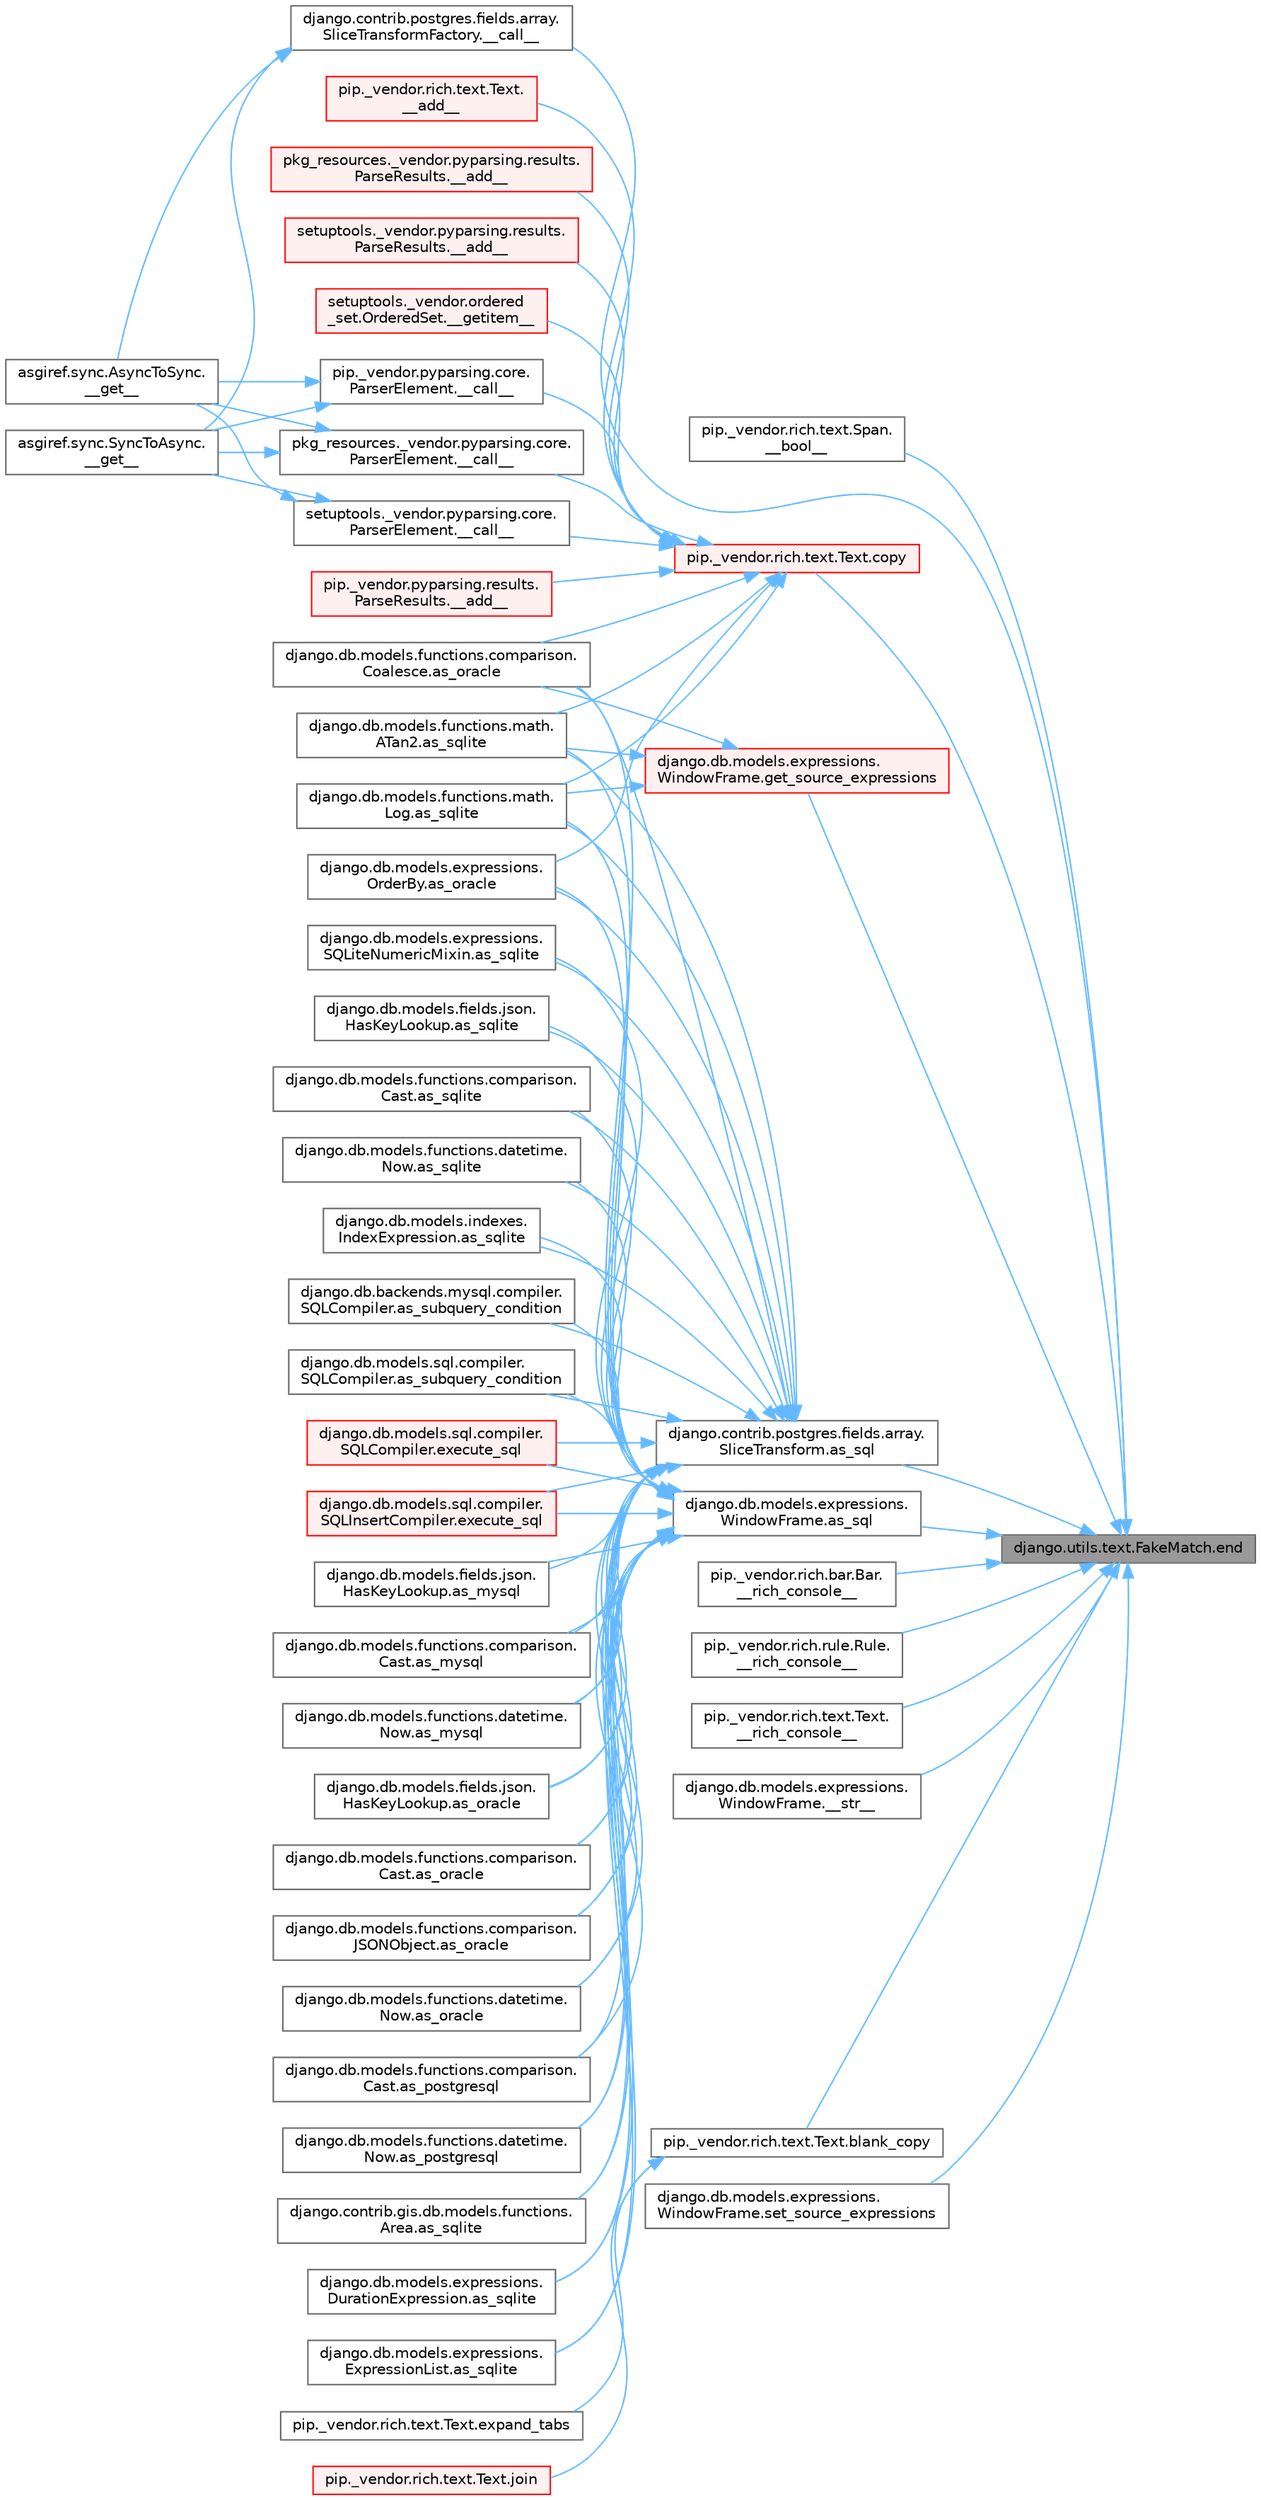 digraph "django.utils.text.FakeMatch.end"
{
 // LATEX_PDF_SIZE
  bgcolor="transparent";
  edge [fontname=Helvetica,fontsize=10,labelfontname=Helvetica,labelfontsize=10];
  node [fontname=Helvetica,fontsize=10,shape=box,height=0.2,width=0.4];
  rankdir="RL";
  Node1 [id="Node000001",label="django.utils.text.FakeMatch.end",height=0.2,width=0.4,color="gray40", fillcolor="grey60", style="filled", fontcolor="black",tooltip=" "];
  Node1 -> Node2 [id="edge1_Node000001_Node000002",dir="back",color="steelblue1",style="solid",tooltip=" "];
  Node2 [id="Node000002",label="pip._vendor.rich.text.Span.\l__bool__",height=0.2,width=0.4,color="grey40", fillcolor="white", style="filled",URL="$classpip_1_1__vendor_1_1rich_1_1text_1_1_span.html#a46697beb32db6e5087af9c77058189fa",tooltip=" "];
  Node1 -> Node3 [id="edge2_Node000001_Node000003",dir="back",color="steelblue1",style="solid",tooltip=" "];
  Node3 [id="Node000003",label="django.contrib.postgres.fields.array.\lSliceTransformFactory.__call__",height=0.2,width=0.4,color="grey40", fillcolor="white", style="filled",URL="$classdjango_1_1contrib_1_1postgres_1_1fields_1_1array_1_1_slice_transform_factory.html#a60af1a96b18ed40dfdbacea43f36a5ab",tooltip=" "];
  Node3 -> Node4 [id="edge3_Node000003_Node000004",dir="back",color="steelblue1",style="solid",tooltip=" "];
  Node4 [id="Node000004",label="asgiref.sync.AsyncToSync.\l__get__",height=0.2,width=0.4,color="grey40", fillcolor="white", style="filled",URL="$classasgiref_1_1sync_1_1_async_to_sync.html#a23e9ef7a73da98dad9e3f4e65846969b",tooltip=" "];
  Node3 -> Node5 [id="edge4_Node000003_Node000005",dir="back",color="steelblue1",style="solid",tooltip=" "];
  Node5 [id="Node000005",label="asgiref.sync.SyncToAsync.\l__get__",height=0.2,width=0.4,color="grey40", fillcolor="white", style="filled",URL="$classasgiref_1_1sync_1_1_sync_to_async.html#aebdfbe3f01079a529fd2f39810597381",tooltip=" "];
  Node1 -> Node6 [id="edge5_Node000001_Node000006",dir="back",color="steelblue1",style="solid",tooltip=" "];
  Node6 [id="Node000006",label="pip._vendor.rich.bar.Bar.\l__rich_console__",height=0.2,width=0.4,color="grey40", fillcolor="white", style="filled",URL="$classpip_1_1__vendor_1_1rich_1_1bar_1_1_bar.html#a359eaef2ee887a91db40d010b8524723",tooltip=" "];
  Node1 -> Node7 [id="edge6_Node000001_Node000007",dir="back",color="steelblue1",style="solid",tooltip=" "];
  Node7 [id="Node000007",label="pip._vendor.rich.rule.Rule.\l__rich_console__",height=0.2,width=0.4,color="grey40", fillcolor="white", style="filled",URL="$classpip_1_1__vendor_1_1rich_1_1rule_1_1_rule.html#a6d54c948a430012a37c8fb11f277e500",tooltip=" "];
  Node1 -> Node8 [id="edge7_Node000001_Node000008",dir="back",color="steelblue1",style="solid",tooltip=" "];
  Node8 [id="Node000008",label="pip._vendor.rich.text.Text.\l__rich_console__",height=0.2,width=0.4,color="grey40", fillcolor="white", style="filled",URL="$classpip_1_1__vendor_1_1rich_1_1text_1_1_text.html#abf1ba85df0af2025a4778a2915a09b37",tooltip=" "];
  Node1 -> Node9 [id="edge8_Node000001_Node000009",dir="back",color="steelblue1",style="solid",tooltip=" "];
  Node9 [id="Node000009",label="django.db.models.expressions.\lWindowFrame.__str__",height=0.2,width=0.4,color="grey40", fillcolor="white", style="filled",URL="$classdjango_1_1db_1_1models_1_1expressions_1_1_window_frame.html#a3e16a0d1fe7c8c0f0079d7ba8aefae7e",tooltip=" "];
  Node1 -> Node10 [id="edge9_Node000001_Node000010",dir="back",color="steelblue1",style="solid",tooltip=" "];
  Node10 [id="Node000010",label="django.contrib.postgres.fields.array.\lSliceTransform.as_sql",height=0.2,width=0.4,color="grey40", fillcolor="white", style="filled",URL="$classdjango_1_1contrib_1_1postgres_1_1fields_1_1array_1_1_slice_transform.html#adc5e91e1d2ce6e9bbee3be2837596d21",tooltip=" "];
  Node10 -> Node11 [id="edge10_Node000010_Node000011",dir="back",color="steelblue1",style="solid",tooltip=" "];
  Node11 [id="Node000011",label="django.db.models.fields.json.\lHasKeyLookup.as_mysql",height=0.2,width=0.4,color="grey40", fillcolor="white", style="filled",URL="$classdjango_1_1db_1_1models_1_1fields_1_1json_1_1_has_key_lookup.html#a10f67427287f2c0ea32513ca6f481e96",tooltip=" "];
  Node10 -> Node12 [id="edge11_Node000010_Node000012",dir="back",color="steelblue1",style="solid",tooltip=" "];
  Node12 [id="Node000012",label="django.db.models.functions.comparison.\lCast.as_mysql",height=0.2,width=0.4,color="grey40", fillcolor="white", style="filled",URL="$classdjango_1_1db_1_1models_1_1functions_1_1comparison_1_1_cast.html#a447737891e955909c6a381529a67a84e",tooltip=" "];
  Node10 -> Node13 [id="edge12_Node000010_Node000013",dir="back",color="steelblue1",style="solid",tooltip=" "];
  Node13 [id="Node000013",label="django.db.models.functions.datetime.\lNow.as_mysql",height=0.2,width=0.4,color="grey40", fillcolor="white", style="filled",URL="$classdjango_1_1db_1_1models_1_1functions_1_1datetime_1_1_now.html#a070a9334fb198086c0c4e96e9725d92b",tooltip=" "];
  Node10 -> Node14 [id="edge13_Node000010_Node000014",dir="back",color="steelblue1",style="solid",tooltip=" "];
  Node14 [id="Node000014",label="django.db.models.expressions.\lOrderBy.as_oracle",height=0.2,width=0.4,color="grey40", fillcolor="white", style="filled",URL="$classdjango_1_1db_1_1models_1_1expressions_1_1_order_by.html#af9b6ede9b0df85d6bcf54f983b3a8f6a",tooltip=" "];
  Node10 -> Node15 [id="edge14_Node000010_Node000015",dir="back",color="steelblue1",style="solid",tooltip=" "];
  Node15 [id="Node000015",label="django.db.models.fields.json.\lHasKeyLookup.as_oracle",height=0.2,width=0.4,color="grey40", fillcolor="white", style="filled",URL="$classdjango_1_1db_1_1models_1_1fields_1_1json_1_1_has_key_lookup.html#afbb88aa4fb23b3ec3acdc695c2f52398",tooltip=" "];
  Node10 -> Node16 [id="edge15_Node000010_Node000016",dir="back",color="steelblue1",style="solid",tooltip=" "];
  Node16 [id="Node000016",label="django.db.models.functions.comparison.\lCast.as_oracle",height=0.2,width=0.4,color="grey40", fillcolor="white", style="filled",URL="$classdjango_1_1db_1_1models_1_1functions_1_1comparison_1_1_cast.html#ad466cd7ca85dc257d9e2718f41a263ec",tooltip=" "];
  Node10 -> Node17 [id="edge16_Node000010_Node000017",dir="back",color="steelblue1",style="solid",tooltip=" "];
  Node17 [id="Node000017",label="django.db.models.functions.comparison.\lCoalesce.as_oracle",height=0.2,width=0.4,color="grey40", fillcolor="white", style="filled",URL="$classdjango_1_1db_1_1models_1_1functions_1_1comparison_1_1_coalesce.html#a1bbeea180ef3ef4d8ba5d51d33d6ef85",tooltip=" "];
  Node10 -> Node18 [id="edge17_Node000010_Node000018",dir="back",color="steelblue1",style="solid",tooltip=" "];
  Node18 [id="Node000018",label="django.db.models.functions.comparison.\lJSONObject.as_oracle",height=0.2,width=0.4,color="grey40", fillcolor="white", style="filled",URL="$classdjango_1_1db_1_1models_1_1functions_1_1comparison_1_1_j_s_o_n_object.html#a4b4fa1161d27b0a9bbbdd0370e9af364",tooltip=" "];
  Node10 -> Node19 [id="edge18_Node000010_Node000019",dir="back",color="steelblue1",style="solid",tooltip=" "];
  Node19 [id="Node000019",label="django.db.models.functions.datetime.\lNow.as_oracle",height=0.2,width=0.4,color="grey40", fillcolor="white", style="filled",URL="$classdjango_1_1db_1_1models_1_1functions_1_1datetime_1_1_now.html#ad5e1ae918a5c4d39f675f98280440538",tooltip=" "];
  Node10 -> Node20 [id="edge19_Node000010_Node000020",dir="back",color="steelblue1",style="solid",tooltip=" "];
  Node20 [id="Node000020",label="django.db.models.functions.comparison.\lCast.as_postgresql",height=0.2,width=0.4,color="grey40", fillcolor="white", style="filled",URL="$classdjango_1_1db_1_1models_1_1functions_1_1comparison_1_1_cast.html#ae51aa6aa6fe8ca7064d8bca2f8e05188",tooltip=" "];
  Node10 -> Node21 [id="edge20_Node000010_Node000021",dir="back",color="steelblue1",style="solid",tooltip=" "];
  Node21 [id="Node000021",label="django.db.models.functions.datetime.\lNow.as_postgresql",height=0.2,width=0.4,color="grey40", fillcolor="white", style="filled",URL="$classdjango_1_1db_1_1models_1_1functions_1_1datetime_1_1_now.html#af1402a88867fc6d69f3f56f655f37fca",tooltip=" "];
  Node10 -> Node22 [id="edge21_Node000010_Node000022",dir="back",color="steelblue1",style="solid",tooltip=" "];
  Node22 [id="Node000022",label="django.contrib.gis.db.models.functions.\lArea.as_sqlite",height=0.2,width=0.4,color="grey40", fillcolor="white", style="filled",URL="$classdjango_1_1contrib_1_1gis_1_1db_1_1models_1_1functions_1_1_area.html#ab8bfa3d35d4368e04318069dd28bd2ca",tooltip=" "];
  Node10 -> Node23 [id="edge22_Node000010_Node000023",dir="back",color="steelblue1",style="solid",tooltip=" "];
  Node23 [id="Node000023",label="django.db.models.expressions.\lDurationExpression.as_sqlite",height=0.2,width=0.4,color="grey40", fillcolor="white", style="filled",URL="$classdjango_1_1db_1_1models_1_1expressions_1_1_duration_expression.html#a5f33f70ca03904ce9b2e9824652e9fff",tooltip=" "];
  Node10 -> Node24 [id="edge23_Node000010_Node000024",dir="back",color="steelblue1",style="solid",tooltip=" "];
  Node24 [id="Node000024",label="django.db.models.expressions.\lExpressionList.as_sqlite",height=0.2,width=0.4,color="grey40", fillcolor="white", style="filled",URL="$classdjango_1_1db_1_1models_1_1expressions_1_1_expression_list.html#ae577275a98dec786535830e8d24aa13e",tooltip=" "];
  Node10 -> Node25 [id="edge24_Node000010_Node000025",dir="back",color="steelblue1",style="solid",tooltip=" "];
  Node25 [id="Node000025",label="django.db.models.expressions.\lSQLiteNumericMixin.as_sqlite",height=0.2,width=0.4,color="grey40", fillcolor="white", style="filled",URL="$classdjango_1_1db_1_1models_1_1expressions_1_1_s_q_lite_numeric_mixin.html#a7c649b97074b00e095c4ee2b3bc62482",tooltip=" "];
  Node10 -> Node26 [id="edge25_Node000010_Node000026",dir="back",color="steelblue1",style="solid",tooltip=" "];
  Node26 [id="Node000026",label="django.db.models.fields.json.\lHasKeyLookup.as_sqlite",height=0.2,width=0.4,color="grey40", fillcolor="white", style="filled",URL="$classdjango_1_1db_1_1models_1_1fields_1_1json_1_1_has_key_lookup.html#aaa01efd0fa197e203c40f6f05b000141",tooltip=" "];
  Node10 -> Node27 [id="edge26_Node000010_Node000027",dir="back",color="steelblue1",style="solid",tooltip=" "];
  Node27 [id="Node000027",label="django.db.models.functions.comparison.\lCast.as_sqlite",height=0.2,width=0.4,color="grey40", fillcolor="white", style="filled",URL="$classdjango_1_1db_1_1models_1_1functions_1_1comparison_1_1_cast.html#a1943b51797a168ff6a3ad37005086d8c",tooltip=" "];
  Node10 -> Node28 [id="edge27_Node000010_Node000028",dir="back",color="steelblue1",style="solid",tooltip=" "];
  Node28 [id="Node000028",label="django.db.models.functions.datetime.\lNow.as_sqlite",height=0.2,width=0.4,color="grey40", fillcolor="white", style="filled",URL="$classdjango_1_1db_1_1models_1_1functions_1_1datetime_1_1_now.html#a5525700866738572645141dd6f2ef41c",tooltip=" "];
  Node10 -> Node29 [id="edge28_Node000010_Node000029",dir="back",color="steelblue1",style="solid",tooltip=" "];
  Node29 [id="Node000029",label="django.db.models.functions.math.\lATan2.as_sqlite",height=0.2,width=0.4,color="grey40", fillcolor="white", style="filled",URL="$classdjango_1_1db_1_1models_1_1functions_1_1math_1_1_a_tan2.html#ac343d11000341dfc431de19f416ea4b6",tooltip=" "];
  Node10 -> Node30 [id="edge29_Node000010_Node000030",dir="back",color="steelblue1",style="solid",tooltip=" "];
  Node30 [id="Node000030",label="django.db.models.functions.math.\lLog.as_sqlite",height=0.2,width=0.4,color="grey40", fillcolor="white", style="filled",URL="$classdjango_1_1db_1_1models_1_1functions_1_1math_1_1_log.html#afcc146563033738d87dd1dc17d005111",tooltip=" "];
  Node10 -> Node31 [id="edge30_Node000010_Node000031",dir="back",color="steelblue1",style="solid",tooltip=" "];
  Node31 [id="Node000031",label="django.db.models.indexes.\lIndexExpression.as_sqlite",height=0.2,width=0.4,color="grey40", fillcolor="white", style="filled",URL="$classdjango_1_1db_1_1models_1_1indexes_1_1_index_expression.html#af6e5b161cb97d0b8bce944455e8e0d53",tooltip=" "];
  Node10 -> Node32 [id="edge31_Node000010_Node000032",dir="back",color="steelblue1",style="solid",tooltip=" "];
  Node32 [id="Node000032",label="django.db.backends.mysql.compiler.\lSQLCompiler.as_subquery_condition",height=0.2,width=0.4,color="grey40", fillcolor="white", style="filled",URL="$classdjango_1_1db_1_1backends_1_1mysql_1_1compiler_1_1_s_q_l_compiler.html#ab79da4712a24ed75ce13002a54fe8d46",tooltip=" "];
  Node10 -> Node33 [id="edge32_Node000010_Node000033",dir="back",color="steelblue1",style="solid",tooltip=" "];
  Node33 [id="Node000033",label="django.db.models.sql.compiler.\lSQLCompiler.as_subquery_condition",height=0.2,width=0.4,color="grey40", fillcolor="white", style="filled",URL="$classdjango_1_1db_1_1models_1_1sql_1_1compiler_1_1_s_q_l_compiler.html#a78bdce11e05140ed74db8f5463bedfce",tooltip=" "];
  Node10 -> Node34 [id="edge33_Node000010_Node000034",dir="back",color="steelblue1",style="solid",tooltip=" "];
  Node34 [id="Node000034",label="django.db.models.sql.compiler.\lSQLCompiler.execute_sql",height=0.2,width=0.4,color="red", fillcolor="#FFF0F0", style="filled",URL="$classdjango_1_1db_1_1models_1_1sql_1_1compiler_1_1_s_q_l_compiler.html#a07cbbc7958a72203f8ebe9ba29b9356f",tooltip=" "];
  Node10 -> Node38 [id="edge34_Node000010_Node000038",dir="back",color="steelblue1",style="solid",tooltip=" "];
  Node38 [id="Node000038",label="django.db.models.sql.compiler.\lSQLInsertCompiler.execute_sql",height=0.2,width=0.4,color="red", fillcolor="#FFF0F0", style="filled",URL="$classdjango_1_1db_1_1models_1_1sql_1_1compiler_1_1_s_q_l_insert_compiler.html#a59b977e6c439adafa1c3b0092dd7074f",tooltip=" "];
  Node1 -> Node39 [id="edge35_Node000001_Node000039",dir="back",color="steelblue1",style="solid",tooltip=" "];
  Node39 [id="Node000039",label="django.db.models.expressions.\lWindowFrame.as_sql",height=0.2,width=0.4,color="grey40", fillcolor="white", style="filled",URL="$classdjango_1_1db_1_1models_1_1expressions_1_1_window_frame.html#ade5c159a9bd4309d1d9232af3fd54807",tooltip=" "];
  Node39 -> Node11 [id="edge36_Node000039_Node000011",dir="back",color="steelblue1",style="solid",tooltip=" "];
  Node39 -> Node12 [id="edge37_Node000039_Node000012",dir="back",color="steelblue1",style="solid",tooltip=" "];
  Node39 -> Node13 [id="edge38_Node000039_Node000013",dir="back",color="steelblue1",style="solid",tooltip=" "];
  Node39 -> Node14 [id="edge39_Node000039_Node000014",dir="back",color="steelblue1",style="solid",tooltip=" "];
  Node39 -> Node15 [id="edge40_Node000039_Node000015",dir="back",color="steelblue1",style="solid",tooltip=" "];
  Node39 -> Node16 [id="edge41_Node000039_Node000016",dir="back",color="steelblue1",style="solid",tooltip=" "];
  Node39 -> Node17 [id="edge42_Node000039_Node000017",dir="back",color="steelblue1",style="solid",tooltip=" "];
  Node39 -> Node18 [id="edge43_Node000039_Node000018",dir="back",color="steelblue1",style="solid",tooltip=" "];
  Node39 -> Node19 [id="edge44_Node000039_Node000019",dir="back",color="steelblue1",style="solid",tooltip=" "];
  Node39 -> Node20 [id="edge45_Node000039_Node000020",dir="back",color="steelblue1",style="solid",tooltip=" "];
  Node39 -> Node21 [id="edge46_Node000039_Node000021",dir="back",color="steelblue1",style="solid",tooltip=" "];
  Node39 -> Node22 [id="edge47_Node000039_Node000022",dir="back",color="steelblue1",style="solid",tooltip=" "];
  Node39 -> Node23 [id="edge48_Node000039_Node000023",dir="back",color="steelblue1",style="solid",tooltip=" "];
  Node39 -> Node24 [id="edge49_Node000039_Node000024",dir="back",color="steelblue1",style="solid",tooltip=" "];
  Node39 -> Node25 [id="edge50_Node000039_Node000025",dir="back",color="steelblue1",style="solid",tooltip=" "];
  Node39 -> Node26 [id="edge51_Node000039_Node000026",dir="back",color="steelblue1",style="solid",tooltip=" "];
  Node39 -> Node27 [id="edge52_Node000039_Node000027",dir="back",color="steelblue1",style="solid",tooltip=" "];
  Node39 -> Node28 [id="edge53_Node000039_Node000028",dir="back",color="steelblue1",style="solid",tooltip=" "];
  Node39 -> Node29 [id="edge54_Node000039_Node000029",dir="back",color="steelblue1",style="solid",tooltip=" "];
  Node39 -> Node30 [id="edge55_Node000039_Node000030",dir="back",color="steelblue1",style="solid",tooltip=" "];
  Node39 -> Node31 [id="edge56_Node000039_Node000031",dir="back",color="steelblue1",style="solid",tooltip=" "];
  Node39 -> Node32 [id="edge57_Node000039_Node000032",dir="back",color="steelblue1",style="solid",tooltip=" "];
  Node39 -> Node33 [id="edge58_Node000039_Node000033",dir="back",color="steelblue1",style="solid",tooltip=" "];
  Node39 -> Node34 [id="edge59_Node000039_Node000034",dir="back",color="steelblue1",style="solid",tooltip=" "];
  Node39 -> Node38 [id="edge60_Node000039_Node000038",dir="back",color="steelblue1",style="solid",tooltip=" "];
  Node1 -> Node40 [id="edge61_Node000001_Node000040",dir="back",color="steelblue1",style="solid",tooltip=" "];
  Node40 [id="Node000040",label="pip._vendor.rich.text.Text.blank_copy",height=0.2,width=0.4,color="grey40", fillcolor="white", style="filled",URL="$classpip_1_1__vendor_1_1rich_1_1text_1_1_text.html#acba05c0772c231850c04049123a1fd8a",tooltip=" "];
  Node40 -> Node41 [id="edge62_Node000040_Node000041",dir="back",color="steelblue1",style="solid",tooltip=" "];
  Node41 [id="Node000041",label="pip._vendor.rich.text.Text.expand_tabs",height=0.2,width=0.4,color="grey40", fillcolor="white", style="filled",URL="$classpip_1_1__vendor_1_1rich_1_1text_1_1_text.html#ad9f65ecb5a2b9b55648d525a0a58c947",tooltip=" "];
  Node40 -> Node42 [id="edge63_Node000040_Node000042",dir="back",color="steelblue1",style="solid",tooltip=" "];
  Node42 [id="Node000042",label="pip._vendor.rich.text.Text.join",height=0.2,width=0.4,color="red", fillcolor="#FFF0F0", style="filled",URL="$classpip_1_1__vendor_1_1rich_1_1text_1_1_text.html#a13db0a07a8a0fc184cf4f86e6f8981c7",tooltip=" "];
  Node1 -> Node3182 [id="edge64_Node000001_Node003182",dir="back",color="steelblue1",style="solid",tooltip=" "];
  Node3182 [id="Node003182",label="pip._vendor.rich.text.Text.copy",height=0.2,width=0.4,color="red", fillcolor="#FFF0F0", style="filled",URL="$classpip_1_1__vendor_1_1rich_1_1text_1_1_text.html#a93b228d0aa89aa63e6dfbaa40cb7619a",tooltip=" "];
  Node3182 -> Node47 [id="edge65_Node003182_Node000047",dir="back",color="steelblue1",style="solid",tooltip=" "];
  Node47 [id="Node000047",label="pip._vendor.pyparsing.results.\lParseResults.__add__",height=0.2,width=0.4,color="red", fillcolor="#FFF0F0", style="filled",URL="$classpip_1_1__vendor_1_1pyparsing_1_1results_1_1_parse_results.html#a3d042ec44a5277aec415d0527b3aa0f2",tooltip=" "];
  Node3182 -> Node49 [id="edge66_Node003182_Node000049",dir="back",color="steelblue1",style="solid",tooltip=" "];
  Node49 [id="Node000049",label="pip._vendor.rich.text.Text.\l__add__",height=0.2,width=0.4,color="red", fillcolor="#FFF0F0", style="filled",URL="$classpip_1_1__vendor_1_1rich_1_1text_1_1_text.html#a53ddbcca645bcd523cc7875ede6a2691",tooltip=" "];
  Node3182 -> Node50 [id="edge67_Node003182_Node000050",dir="back",color="steelblue1",style="solid",tooltip=" "];
  Node50 [id="Node000050",label="pkg_resources._vendor.pyparsing.results.\lParseResults.__add__",height=0.2,width=0.4,color="red", fillcolor="#FFF0F0", style="filled",URL="$classpkg__resources_1_1__vendor_1_1pyparsing_1_1results_1_1_parse_results.html#aac08c0df1060499bad944971ca3442b9",tooltip=" "];
  Node3182 -> Node51 [id="edge68_Node003182_Node000051",dir="back",color="steelblue1",style="solid",tooltip=" "];
  Node51 [id="Node000051",label="setuptools._vendor.pyparsing.results.\lParseResults.__add__",height=0.2,width=0.4,color="red", fillcolor="#FFF0F0", style="filled",URL="$classsetuptools_1_1__vendor_1_1pyparsing_1_1results_1_1_parse_results.html#afddc4e6ba70870fb80a50fb1f12f43e3",tooltip=" "];
  Node3182 -> Node52 [id="edge69_Node003182_Node000052",dir="back",color="steelblue1",style="solid",tooltip=" "];
  Node52 [id="Node000052",label="pip._vendor.pyparsing.core.\lParserElement.__call__",height=0.2,width=0.4,color="grey40", fillcolor="white", style="filled",URL="$classpip_1_1__vendor_1_1pyparsing_1_1core_1_1_parser_element.html#a2f5f22bc974026e007e59ad948002d7d",tooltip=" "];
  Node52 -> Node4 [id="edge70_Node000052_Node000004",dir="back",color="steelblue1",style="solid",tooltip=" "];
  Node52 -> Node5 [id="edge71_Node000052_Node000005",dir="back",color="steelblue1",style="solid",tooltip=" "];
  Node3182 -> Node53 [id="edge72_Node003182_Node000053",dir="back",color="steelblue1",style="solid",tooltip=" "];
  Node53 [id="Node000053",label="pkg_resources._vendor.pyparsing.core.\lParserElement.__call__",height=0.2,width=0.4,color="grey40", fillcolor="white", style="filled",URL="$classpkg__resources_1_1__vendor_1_1pyparsing_1_1core_1_1_parser_element.html#afcbb17119d97bfa6d626db404fc46c5d",tooltip=" "];
  Node53 -> Node4 [id="edge73_Node000053_Node000004",dir="back",color="steelblue1",style="solid",tooltip=" "];
  Node53 -> Node5 [id="edge74_Node000053_Node000005",dir="back",color="steelblue1",style="solid",tooltip=" "];
  Node3182 -> Node54 [id="edge75_Node003182_Node000054",dir="back",color="steelblue1",style="solid",tooltip=" "];
  Node54 [id="Node000054",label="setuptools._vendor.pyparsing.core.\lParserElement.__call__",height=0.2,width=0.4,color="grey40", fillcolor="white", style="filled",URL="$classsetuptools_1_1__vendor_1_1pyparsing_1_1core_1_1_parser_element.html#a28d20326a3f54e2777adc97073328291",tooltip=" "];
  Node54 -> Node4 [id="edge76_Node000054_Node000004",dir="back",color="steelblue1",style="solid",tooltip=" "];
  Node54 -> Node5 [id="edge77_Node000054_Node000005",dir="back",color="steelblue1",style="solid",tooltip=" "];
  Node3182 -> Node55 [id="edge78_Node003182_Node000055",dir="back",color="steelblue1",style="solid",tooltip=" "];
  Node55 [id="Node000055",label="setuptools._vendor.ordered\l_set.OrderedSet.__getitem__",height=0.2,width=0.4,color="red", fillcolor="#FFF0F0", style="filled",URL="$classsetuptools_1_1__vendor_1_1ordered__set_1_1_ordered_set.html#aaa8657c0e85788ac2555cc46176b060c",tooltip=" "];
  Node3182 -> Node14 [id="edge79_Node003182_Node000014",dir="back",color="steelblue1",style="solid",tooltip=" "];
  Node3182 -> Node17 [id="edge80_Node003182_Node000017",dir="back",color="steelblue1",style="solid",tooltip=" "];
  Node3182 -> Node29 [id="edge81_Node003182_Node000029",dir="back",color="steelblue1",style="solid",tooltip=" "];
  Node3182 -> Node30 [id="edge82_Node003182_Node000030",dir="back",color="steelblue1",style="solid",tooltip=" "];
  Node1 -> Node1485 [id="edge83_Node000001_Node001485",dir="back",color="steelblue1",style="solid",tooltip=" "];
  Node1485 [id="Node001485",label="django.db.models.expressions.\lWindowFrame.get_source_expressions",height=0.2,width=0.4,color="red", fillcolor="#FFF0F0", style="filled",URL="$classdjango_1_1db_1_1models_1_1expressions_1_1_window_frame.html#a4b54c4c9b4c4a68308953d25703a2544",tooltip=" "];
  Node1485 -> Node17 [id="edge84_Node001485_Node000017",dir="back",color="steelblue1",style="solid",tooltip=" "];
  Node1485 -> Node29 [id="edge85_Node001485_Node000029",dir="back",color="steelblue1",style="solid",tooltip=" "];
  Node1485 -> Node30 [id="edge86_Node001485_Node000030",dir="back",color="steelblue1",style="solid",tooltip=" "];
  Node1 -> Node1489 [id="edge87_Node000001_Node001489",dir="back",color="steelblue1",style="solid",tooltip=" "];
  Node1489 [id="Node001489",label="django.db.models.expressions.\lWindowFrame.set_source_expressions",height=0.2,width=0.4,color="grey40", fillcolor="white", style="filled",URL="$classdjango_1_1db_1_1models_1_1expressions_1_1_window_frame.html#a1fe665f627f1ec2396a68494d20be905",tooltip=" "];
}
